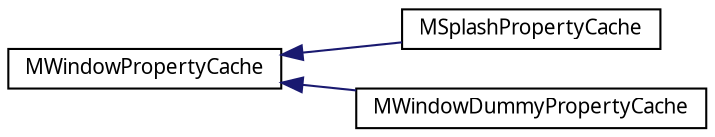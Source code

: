 digraph G
{
  edge [fontname="FreeSans.ttf",fontsize="10",labelfontname="FreeSans.ttf",labelfontsize="10"];
  node [fontname="FreeSans.ttf",fontsize="10",shape=record];
  rankdir=LR;
  Node1 [label="MWindowPropertyCache",height=0.2,width=0.4,color="black", fillcolor="white", style="filled",URL="$class_m_window_property_cache.html"];
  Node1 -> Node2 [dir=back,color="midnightblue",fontsize="10",style="solid",fontname="FreeSans.ttf"];
  Node2 [label="MSplashPropertyCache",height=0.2,width=0.4,color="black", fillcolor="white", style="filled",URL="$class_m_splash_property_cache.html"];
  Node1 -> Node3 [dir=back,color="midnightblue",fontsize="10",style="solid",fontname="FreeSans.ttf"];
  Node3 [label="MWindowDummyPropertyCache",height=0.2,width=0.4,color="black", fillcolor="white", style="filled",URL="$class_m_window_dummy_property_cache.html"];
}
